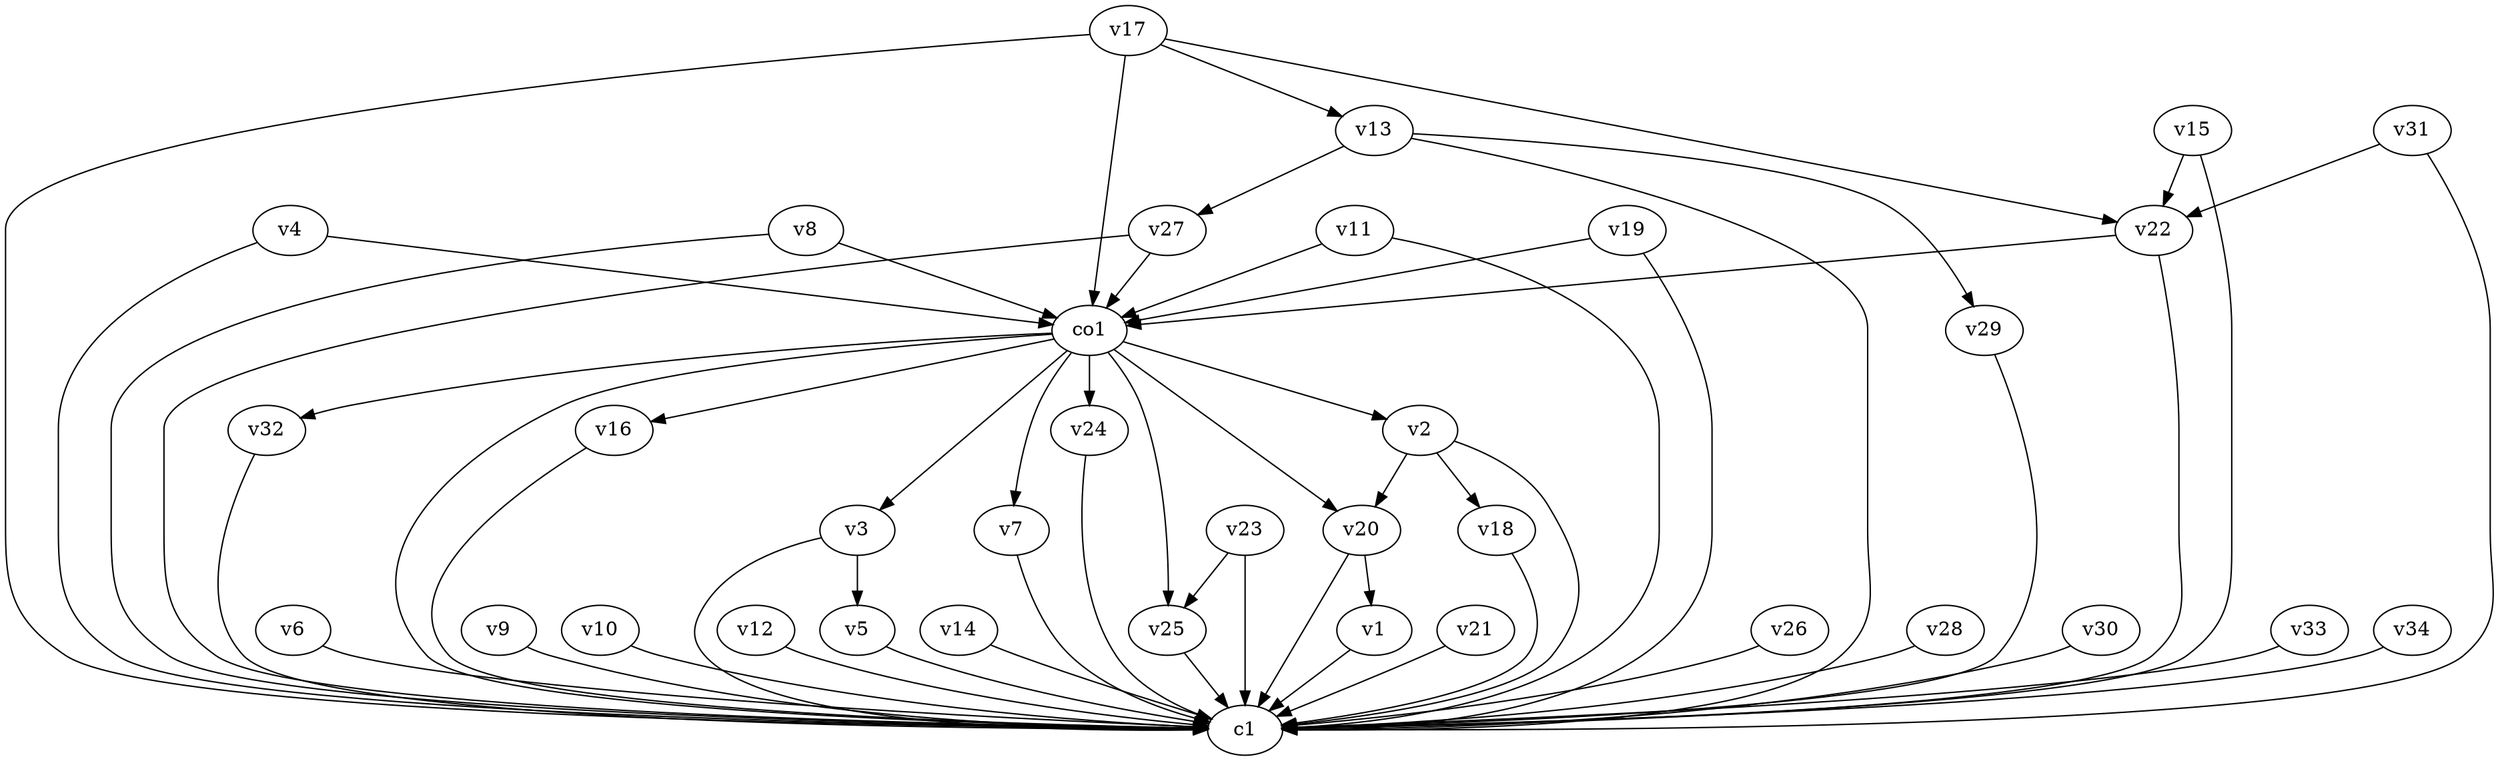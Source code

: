 strict digraph  {
c1;
v1;
v2;
v3;
v4;
v5;
v6;
v7;
v8;
v9;
v10;
v11;
v12;
v13;
v14;
v15;
v16;
v17;
v18;
v19;
v20;
v21;
v22;
v23;
v24;
v25;
v26;
v27;
v28;
v29;
v30;
v31;
v32;
v33;
v34;
co1;
v1 -> c1  [weight=1];
v2 -> c1  [weight=1];
v2 -> v18  [weight=1];
v2 -> v20  [weight=1];
v3 -> c1  [weight=1];
v3 -> v5  [weight=1];
v4 -> c1  [weight=1];
v4 -> co1  [weight=1];
v5 -> c1  [weight=1];
v6 -> c1  [weight=1];
v7 -> c1  [weight=1];
v8 -> c1  [weight=1];
v8 -> co1  [weight=1];
v9 -> c1  [weight=1];
v10 -> c1  [weight=1];
v11 -> c1  [weight=1];
v11 -> co1  [weight=1];
v12 -> c1  [weight=1];
v13 -> c1  [weight=1];
v13 -> v29  [weight=1];
v13 -> v27  [weight=1];
v14 -> c1  [weight=1];
v15 -> c1  [weight=1];
v15 -> v22  [weight=1];
v16 -> c1  [weight=1];
v17 -> c1  [weight=1];
v17 -> v22  [weight=1];
v17 -> co1  [weight=1];
v17 -> v13  [weight=1];
v18 -> c1  [weight=1];
v19 -> c1  [weight=1];
v19 -> co1  [weight=1];
v20 -> c1  [weight=1];
v20 -> v1  [weight=1];
v21 -> c1  [weight=1];
v22 -> c1  [weight=1];
v22 -> co1  [weight=1];
v23 -> c1  [weight=1];
v23 -> v25  [weight=1];
v24 -> c1  [weight=1];
v25 -> c1  [weight=1];
v26 -> c1  [weight=1];
v27 -> c1  [weight=1];
v27 -> co1  [weight=1];
v28 -> c1  [weight=1];
v29 -> c1  [weight=1];
v30 -> c1  [weight=1];
v31 -> c1  [weight=1];
v31 -> v22  [weight=1];
v32 -> c1  [weight=1];
v33 -> c1  [weight=1];
v34 -> c1  [weight=1];
co1 -> c1  [weight=1];
co1 -> v16  [weight=1];
co1 -> v24  [weight=1];
co1 -> v7  [weight=1];
co1 -> v32  [weight=1];
co1 -> v25  [weight=1];
co1 -> v20  [weight=1];
co1 -> v2  [weight=1];
co1 -> v3  [weight=1];
}
